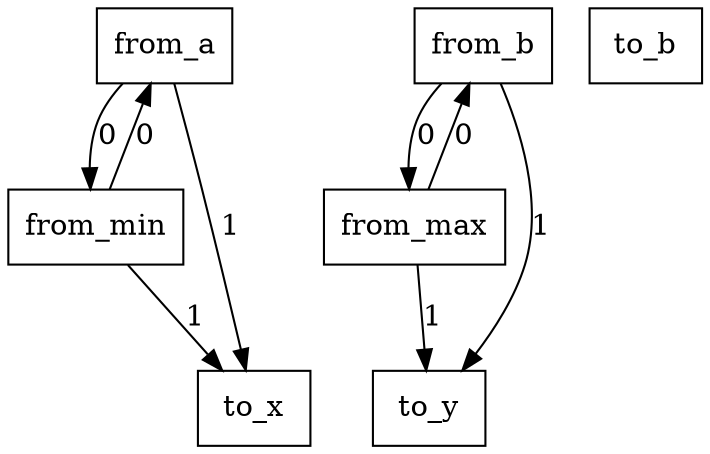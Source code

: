 digraph {
    graph [rankdir=TB
          ,bgcolor=transparent];
    node [shape=box
         ,fillcolor=white
         ,style=filled];
    0 [label=<from_a>];
    1 [label=<from_b>];
    2 [label=<from_min>];
    3 [label=<from_max>];
    4 [label=<to_x>];
    5 [label=<to_y>];
    6 [label=<to_b>];
    0 -> 2 [label=0];
    0 -> 4 [label=1];
    1 -> 3 [label=0];
    1 -> 5 [label=1];
    2 -> 0 [label=0];
    2 -> 4 [label=1];
    3 -> 1 [label=0];
    3 -> 5 [label=1];
}